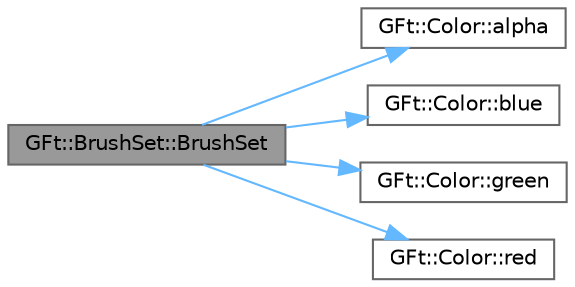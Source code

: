 digraph "GFt::BrushSet::BrushSet"
{
 // LATEX_PDF_SIZE
  bgcolor="transparent";
  edge [fontname=Helvetica,fontsize=10,labelfontname=Helvetica,labelfontsize=10];
  node [fontname=Helvetica,fontsize=10,shape=box,height=0.2,width=0.4];
  rankdir="LR";
  Node1 [id="Node000001",label="GFt::BrushSet::BrushSet",height=0.2,width=0.4,color="gray40", fillcolor="grey60", style="filled", fontcolor="black",tooltip="构造函数"];
  Node1 -> Node2 [id="edge1_Node000001_Node000002",color="steelblue1",style="solid",tooltip=" "];
  Node2 [id="Node000002",label="GFt::Color::alpha",height=0.2,width=0.4,color="grey40", fillcolor="white", style="filled",URL="$class_g_ft_1_1_color.html#a835f380425f5c054f00c0c8c35877190",tooltip=" "];
  Node1 -> Node3 [id="edge2_Node000001_Node000003",color="steelblue1",style="solid",tooltip=" "];
  Node3 [id="Node000003",label="GFt::Color::blue",height=0.2,width=0.4,color="grey40", fillcolor="white", style="filled",URL="$class_g_ft_1_1_color.html#a4fab2d9a568a8e5dba7c0f1244882e23",tooltip=" "];
  Node1 -> Node4 [id="edge3_Node000001_Node000004",color="steelblue1",style="solid",tooltip=" "];
  Node4 [id="Node000004",label="GFt::Color::green",height=0.2,width=0.4,color="grey40", fillcolor="white", style="filled",URL="$class_g_ft_1_1_color.html#a785d61b40729ffddcbb1a76e883fac1d",tooltip=" "];
  Node1 -> Node5 [id="edge4_Node000001_Node000005",color="steelblue1",style="solid",tooltip=" "];
  Node5 [id="Node000005",label="GFt::Color::red",height=0.2,width=0.4,color="grey40", fillcolor="white", style="filled",URL="$class_g_ft_1_1_color.html#a924f67889c2670032a1acbc8e1d59828",tooltip=" "];
}
